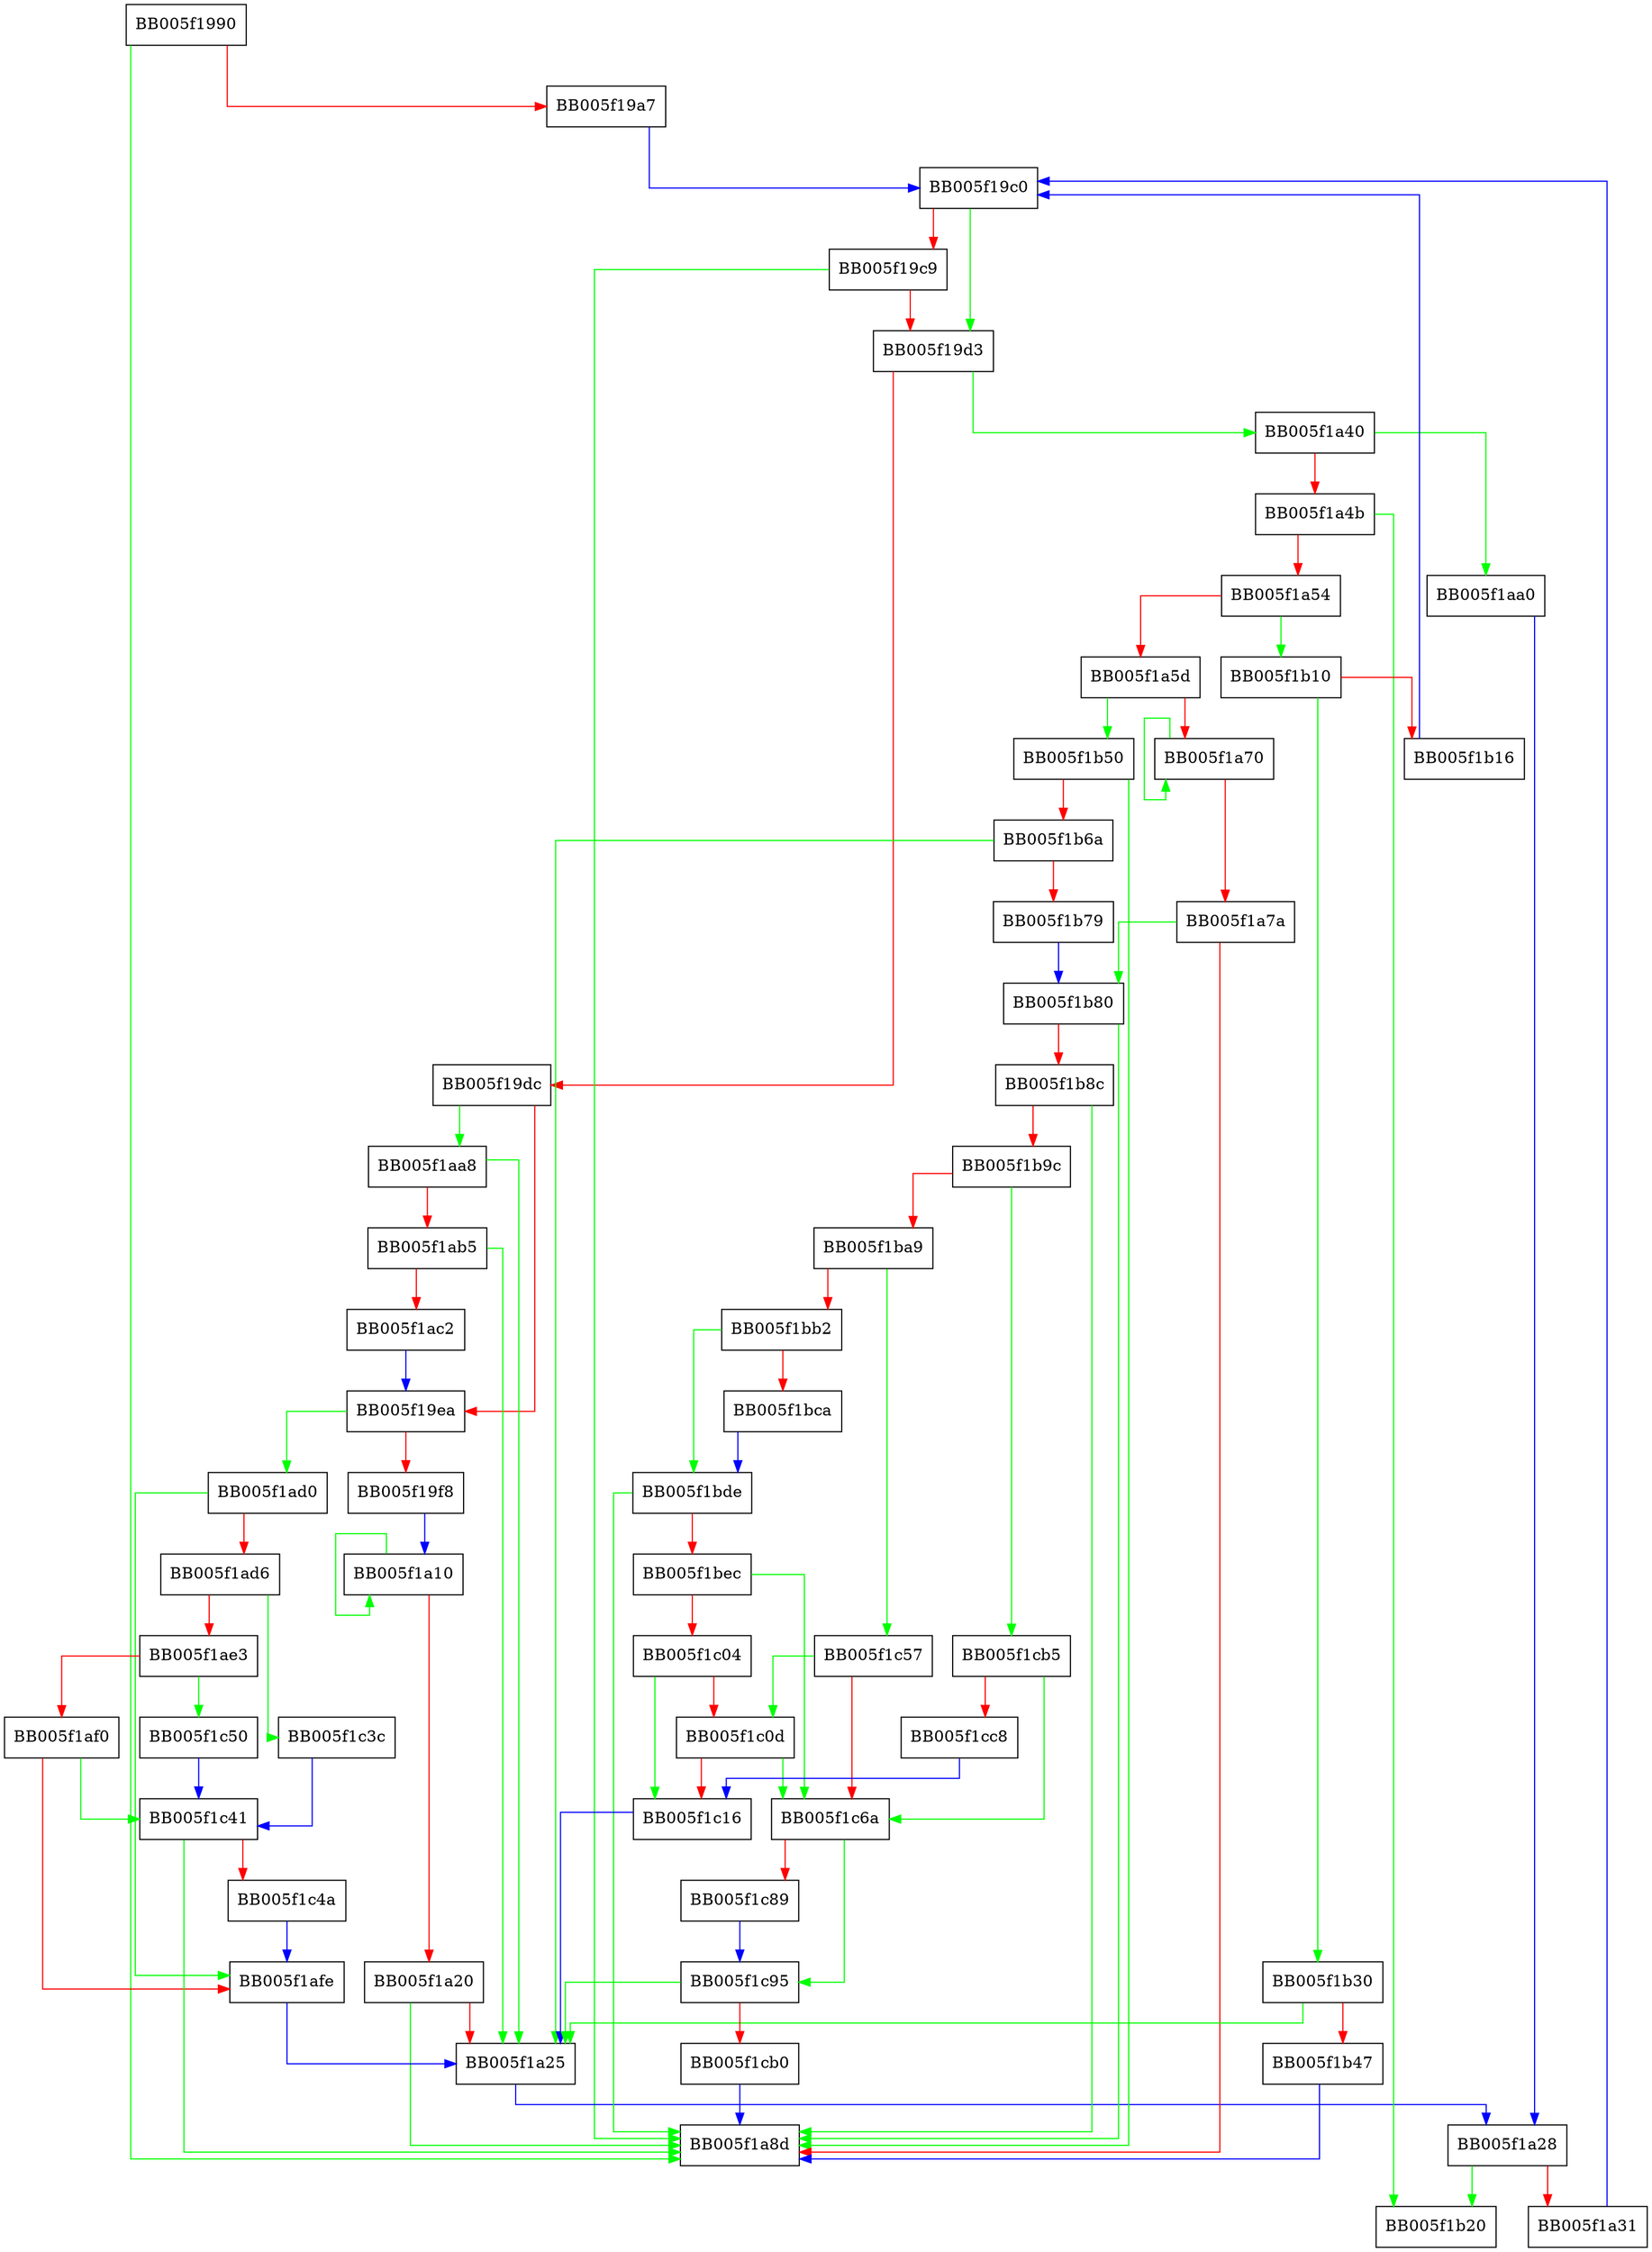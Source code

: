digraph WPACKET_fill_lengths {
  node [shape="box"];
  graph [splines=ortho];
  BB005f1990 -> BB005f1a8d [color="green"];
  BB005f1990 -> BB005f19a7 [color="red"];
  BB005f19a7 -> BB005f19c0 [color="blue"];
  BB005f19c0 -> BB005f19d3 [color="green"];
  BB005f19c0 -> BB005f19c9 [color="red"];
  BB005f19c9 -> BB005f1a8d [color="green"];
  BB005f19c9 -> BB005f19d3 [color="red"];
  BB005f19d3 -> BB005f1a40 [color="green"];
  BB005f19d3 -> BB005f19dc [color="red"];
  BB005f19dc -> BB005f1aa8 [color="green"];
  BB005f19dc -> BB005f19ea [color="red"];
  BB005f19ea -> BB005f1ad0 [color="green"];
  BB005f19ea -> BB005f19f8 [color="red"];
  BB005f19f8 -> BB005f1a10 [color="blue"];
  BB005f1a10 -> BB005f1a10 [color="green"];
  BB005f1a10 -> BB005f1a20 [color="red"];
  BB005f1a20 -> BB005f1a8d [color="green"];
  BB005f1a20 -> BB005f1a25 [color="red"];
  BB005f1a25 -> BB005f1a28 [color="blue"];
  BB005f1a28 -> BB005f1b20 [color="green"];
  BB005f1a28 -> BB005f1a31 [color="red"];
  BB005f1a31 -> BB005f19c0 [color="blue"];
  BB005f1a40 -> BB005f1aa0 [color="green"];
  BB005f1a40 -> BB005f1a4b [color="red"];
  BB005f1a4b -> BB005f1b20 [color="green"];
  BB005f1a4b -> BB005f1a54 [color="red"];
  BB005f1a54 -> BB005f1b10 [color="green"];
  BB005f1a54 -> BB005f1a5d [color="red"];
  BB005f1a5d -> BB005f1b50 [color="green"];
  BB005f1a5d -> BB005f1a70 [color="red"];
  BB005f1a70 -> BB005f1a70 [color="green"];
  BB005f1a70 -> BB005f1a7a [color="red"];
  BB005f1a7a -> BB005f1b80 [color="green"];
  BB005f1a7a -> BB005f1a8d [color="red"];
  BB005f1aa0 -> BB005f1a28 [color="blue"];
  BB005f1aa8 -> BB005f1a25 [color="green"];
  BB005f1aa8 -> BB005f1ab5 [color="red"];
  BB005f1ab5 -> BB005f1a25 [color="green"];
  BB005f1ab5 -> BB005f1ac2 [color="red"];
  BB005f1ac2 -> BB005f19ea [color="blue"];
  BB005f1ad0 -> BB005f1afe [color="green"];
  BB005f1ad0 -> BB005f1ad6 [color="red"];
  BB005f1ad6 -> BB005f1c3c [color="green"];
  BB005f1ad6 -> BB005f1ae3 [color="red"];
  BB005f1ae3 -> BB005f1c50 [color="green"];
  BB005f1ae3 -> BB005f1af0 [color="red"];
  BB005f1af0 -> BB005f1c41 [color="green"];
  BB005f1af0 -> BB005f1afe [color="red"];
  BB005f1afe -> BB005f1a25 [color="blue"];
  BB005f1b10 -> BB005f1b30 [color="green"];
  BB005f1b10 -> BB005f1b16 [color="red"];
  BB005f1b16 -> BB005f19c0 [color="blue"];
  BB005f1b30 -> BB005f1a25 [color="green"];
  BB005f1b30 -> BB005f1b47 [color="red"];
  BB005f1b47 -> BB005f1a8d [color="blue"];
  BB005f1b50 -> BB005f1a8d [color="green"];
  BB005f1b50 -> BB005f1b6a [color="red"];
  BB005f1b6a -> BB005f1a25 [color="green"];
  BB005f1b6a -> BB005f1b79 [color="red"];
  BB005f1b79 -> BB005f1b80 [color="blue"];
  BB005f1b80 -> BB005f1a8d [color="green"];
  BB005f1b80 -> BB005f1b8c [color="red"];
  BB005f1b8c -> BB005f1a8d [color="green"];
  BB005f1b8c -> BB005f1b9c [color="red"];
  BB005f1b9c -> BB005f1cb5 [color="green"];
  BB005f1b9c -> BB005f1ba9 [color="red"];
  BB005f1ba9 -> BB005f1c57 [color="green"];
  BB005f1ba9 -> BB005f1bb2 [color="red"];
  BB005f1bb2 -> BB005f1bde [color="green"];
  BB005f1bb2 -> BB005f1bca [color="red"];
  BB005f1bca -> BB005f1bde [color="blue"];
  BB005f1bde -> BB005f1a8d [color="green"];
  BB005f1bde -> BB005f1bec [color="red"];
  BB005f1bec -> BB005f1c6a [color="green"];
  BB005f1bec -> BB005f1c04 [color="red"];
  BB005f1c04 -> BB005f1c16 [color="green"];
  BB005f1c04 -> BB005f1c0d [color="red"];
  BB005f1c0d -> BB005f1c6a [color="green"];
  BB005f1c0d -> BB005f1c16 [color="red"];
  BB005f1c16 -> BB005f1a25 [color="blue"];
  BB005f1c3c -> BB005f1c41 [color="blue"];
  BB005f1c41 -> BB005f1a8d [color="green"];
  BB005f1c41 -> BB005f1c4a [color="red"];
  BB005f1c4a -> BB005f1afe [color="blue"];
  BB005f1c50 -> BB005f1c41 [color="blue"];
  BB005f1c57 -> BB005f1c0d [color="green"];
  BB005f1c57 -> BB005f1c6a [color="red"];
  BB005f1c6a -> BB005f1c95 [color="green"];
  BB005f1c6a -> BB005f1c89 [color="red"];
  BB005f1c89 -> BB005f1c95 [color="blue"];
  BB005f1c95 -> BB005f1a25 [color="green"];
  BB005f1c95 -> BB005f1cb0 [color="red"];
  BB005f1cb0 -> BB005f1a8d [color="blue"];
  BB005f1cb5 -> BB005f1c6a [color="green"];
  BB005f1cb5 -> BB005f1cc8 [color="red"];
  BB005f1cc8 -> BB005f1c16 [color="blue"];
}